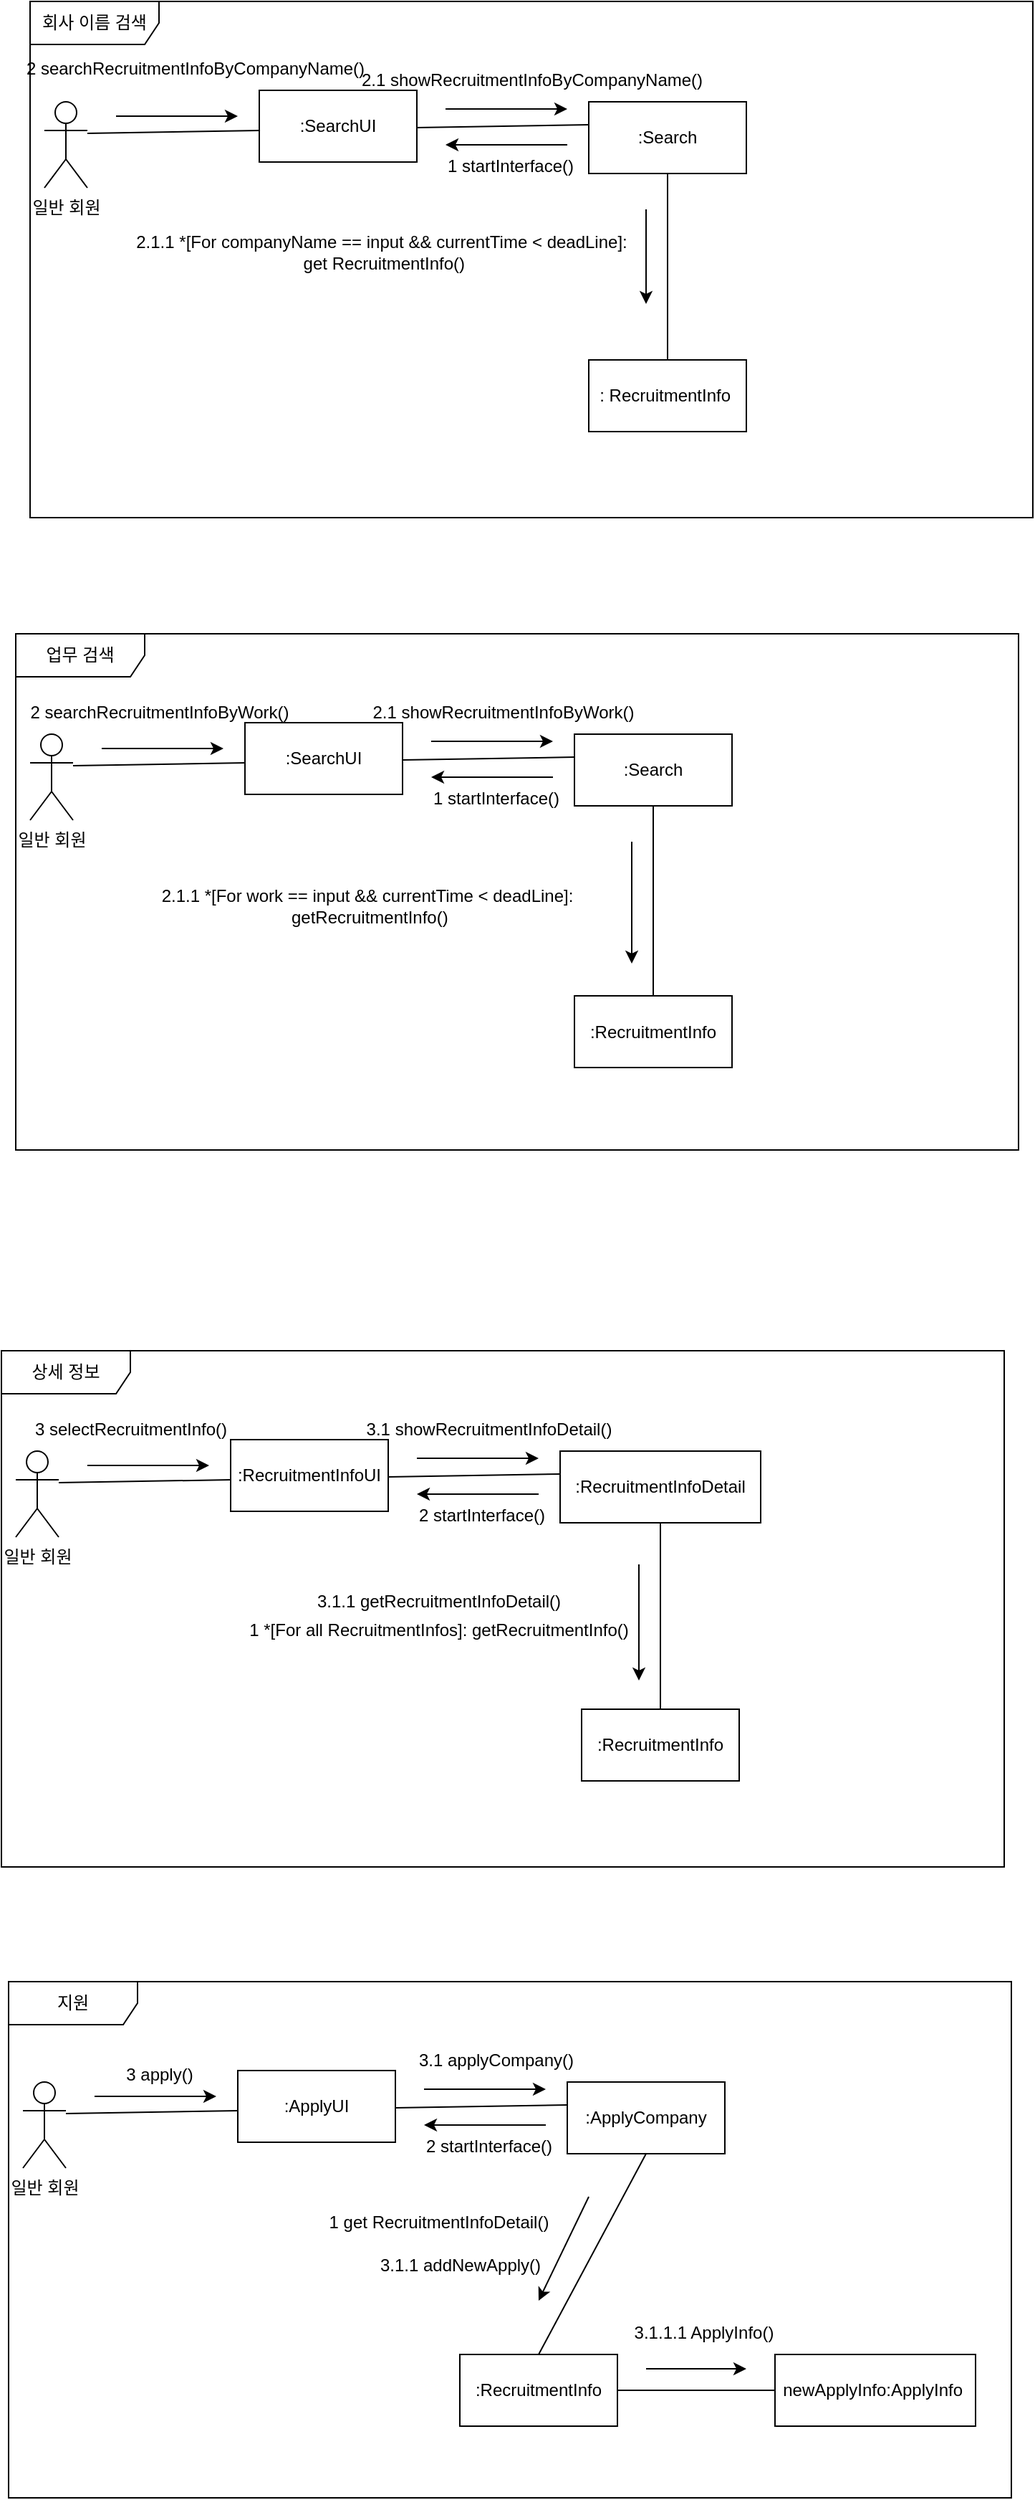 <mxfile version="21.2.9" type="device">
  <diagram name="Page-1" id="b5b7bab2-c9e2-2cf4-8b2a-24fd1a2a6d21">
    <mxGraphModel dx="-148" dy="399" grid="1" gridSize="10" guides="1" tooltips="1" connect="1" arrows="1" fold="1" page="1" pageScale="1" pageWidth="827" pageHeight="1169" background="none" math="0" shadow="0">
      <root>
        <mxCell id="0" />
        <mxCell id="1" parent="0" />
        <mxCell id="iJmK3isDiLZy_JNT2nU3-1" value="일반 회원" style="shape=umlActor;verticalLabelPosition=bottom;verticalAlign=top;html=1;outlineConnect=0;" parent="1" vertex="1">
          <mxGeometry x="860" y="149" width="30" height="60" as="geometry" />
        </mxCell>
        <mxCell id="iJmK3isDiLZy_JNT2nU3-2" value="" style="endArrow=none;html=1;rounded=0;" parent="1" edge="1">
          <mxGeometry width="50" height="50" relative="1" as="geometry">
            <mxPoint x="890" y="171" as="sourcePoint" />
            <mxPoint x="1010" y="169" as="targetPoint" />
          </mxGeometry>
        </mxCell>
        <mxCell id="iJmK3isDiLZy_JNT2nU3-4" value=":SearchUI" style="html=1;whiteSpace=wrap;" parent="1" vertex="1">
          <mxGeometry x="1010" y="141" width="110" height="50" as="geometry" />
        </mxCell>
        <mxCell id="iJmK3isDiLZy_JNT2nU3-6" value=":Search" style="html=1;whiteSpace=wrap;" parent="1" vertex="1">
          <mxGeometry x="1240" y="149" width="110" height="50" as="geometry" />
        </mxCell>
        <mxCell id="iJmK3isDiLZy_JNT2nU3-7" value="" style="endArrow=none;html=1;rounded=0;" parent="1" edge="1">
          <mxGeometry width="50" height="50" relative="1" as="geometry">
            <mxPoint x="1120" y="167" as="sourcePoint" />
            <mxPoint x="1240" y="165" as="targetPoint" />
          </mxGeometry>
        </mxCell>
        <mxCell id="iJmK3isDiLZy_JNT2nU3-8" value="회사 이름 검색" style="shape=umlFrame;whiteSpace=wrap;html=1;pointerEvents=0;width=90;height=30;" parent="1" vertex="1">
          <mxGeometry x="850" y="79" width="700" height="360" as="geometry" />
        </mxCell>
        <mxCell id="iJmK3isDiLZy_JNT2nU3-9" value=":&amp;nbsp;RecruitmentInfo&amp;nbsp;" style="html=1;whiteSpace=wrap;" parent="1" vertex="1">
          <mxGeometry x="1240" y="329" width="110" height="50" as="geometry" />
        </mxCell>
        <mxCell id="iJmK3isDiLZy_JNT2nU3-10" value="" style="endArrow=none;html=1;rounded=0;exitX=0.5;exitY=0;exitDx=0;exitDy=0;entryX=0.5;entryY=1;entryDx=0;entryDy=0;" parent="1" source="iJmK3isDiLZy_JNT2nU3-9" target="iJmK3isDiLZy_JNT2nU3-6" edge="1">
          <mxGeometry width="50" height="50" relative="1" as="geometry">
            <mxPoint x="1120" y="329" as="sourcePoint" />
            <mxPoint x="1261" y="199" as="targetPoint" />
          </mxGeometry>
        </mxCell>
        <mxCell id="iJmK3isDiLZy_JNT2nU3-12" value="" style="endArrow=classic;html=1;rounded=0;" parent="1" edge="1">
          <mxGeometry width="50" height="50" relative="1" as="geometry">
            <mxPoint x="1090" y="319" as="sourcePoint" />
            <mxPoint x="1090" y="319" as="targetPoint" />
          </mxGeometry>
        </mxCell>
        <mxCell id="iJmK3isDiLZy_JNT2nU3-16" value="" style="endArrow=classic;html=1;rounded=0;" parent="1" edge="1">
          <mxGeometry width="50" height="50" relative="1" as="geometry">
            <mxPoint x="1280" y="224" as="sourcePoint" />
            <mxPoint x="1280" y="290" as="targetPoint" />
          </mxGeometry>
        </mxCell>
        <mxCell id="iJmK3isDiLZy_JNT2nU3-17" value="2.1.1 *[For companyName == input &amp;amp;&amp;amp; currentTime &amp;lt; deadLine]:&lt;br&gt;&amp;nbsp;get&amp;nbsp;RecruitmentInfo()" style="text;html=1;align=center;verticalAlign=middle;resizable=0;points=[];autosize=1;strokeColor=none;fillColor=none;" parent="1" vertex="1">
          <mxGeometry x="910" y="234" width="370" height="40" as="geometry" />
        </mxCell>
        <mxCell id="iJmK3isDiLZy_JNT2nU3-18" value="" style="endArrow=classic;html=1;rounded=0;" parent="1" edge="1">
          <mxGeometry width="50" height="50" relative="1" as="geometry">
            <mxPoint x="1225" y="179" as="sourcePoint" />
            <mxPoint x="1140" y="179" as="targetPoint" />
            <Array as="points">
              <mxPoint x="1170" y="179" />
            </Array>
          </mxGeometry>
        </mxCell>
        <mxCell id="iJmK3isDiLZy_JNT2nU3-19" value="1 startInterface()" style="text;html=1;align=center;verticalAlign=middle;resizable=0;points=[];autosize=1;strokeColor=none;fillColor=none;" parent="1" vertex="1">
          <mxGeometry x="1130" y="179" width="110" height="30" as="geometry" />
        </mxCell>
        <mxCell id="iJmK3isDiLZy_JNT2nU3-20" value="" style="endArrow=classic;html=1;rounded=0;" parent="1" edge="1">
          <mxGeometry width="50" height="50" relative="1" as="geometry">
            <mxPoint x="910" y="159" as="sourcePoint" />
            <mxPoint x="995" y="159" as="targetPoint" />
            <Array as="points">
              <mxPoint x="940" y="159" />
            </Array>
          </mxGeometry>
        </mxCell>
        <mxCell id="iJmK3isDiLZy_JNT2nU3-21" value="2 searchRecruitmentInfoByCompanyName()" style="text;html=1;align=center;verticalAlign=middle;resizable=0;points=[];autosize=1;strokeColor=none;fillColor=none;" parent="1" vertex="1">
          <mxGeometry x="835" y="111" width="260" height="30" as="geometry" />
        </mxCell>
        <mxCell id="iJmK3isDiLZy_JNT2nU3-22" value="2.1 showRecruitmentInfoByCompanyName()" style="text;html=1;align=center;verticalAlign=middle;resizable=0;points=[];autosize=1;strokeColor=none;fillColor=none;" parent="1" vertex="1">
          <mxGeometry x="1070" y="119" width="260" height="30" as="geometry" />
        </mxCell>
        <mxCell id="iJmK3isDiLZy_JNT2nU3-23" value="" style="endArrow=classic;html=1;rounded=0;" parent="1" edge="1">
          <mxGeometry width="50" height="50" relative="1" as="geometry">
            <mxPoint x="1140" y="154" as="sourcePoint" />
            <mxPoint x="1225" y="154" as="targetPoint" />
            <Array as="points">
              <mxPoint x="1170" y="154" />
            </Array>
          </mxGeometry>
        </mxCell>
        <mxCell id="iJmK3isDiLZy_JNT2nU3-25" value="일반 회원" style="shape=umlActor;verticalLabelPosition=bottom;verticalAlign=top;html=1;outlineConnect=0;" parent="1" vertex="1">
          <mxGeometry x="850" y="590" width="30" height="60" as="geometry" />
        </mxCell>
        <mxCell id="iJmK3isDiLZy_JNT2nU3-26" value="" style="endArrow=none;html=1;rounded=0;" parent="1" edge="1">
          <mxGeometry width="50" height="50" relative="1" as="geometry">
            <mxPoint x="880" y="612" as="sourcePoint" />
            <mxPoint x="1000" y="610" as="targetPoint" />
          </mxGeometry>
        </mxCell>
        <mxCell id="iJmK3isDiLZy_JNT2nU3-27" value=":SearchUI" style="html=1;whiteSpace=wrap;" parent="1" vertex="1">
          <mxGeometry x="1000" y="582" width="110" height="50" as="geometry" />
        </mxCell>
        <mxCell id="iJmK3isDiLZy_JNT2nU3-28" value=":Search" style="html=1;whiteSpace=wrap;" parent="1" vertex="1">
          <mxGeometry x="1230" y="590" width="110" height="50" as="geometry" />
        </mxCell>
        <mxCell id="iJmK3isDiLZy_JNT2nU3-29" value="" style="endArrow=none;html=1;rounded=0;" parent="1" edge="1">
          <mxGeometry width="50" height="50" relative="1" as="geometry">
            <mxPoint x="1110" y="608" as="sourcePoint" />
            <mxPoint x="1230" y="606" as="targetPoint" />
          </mxGeometry>
        </mxCell>
        <mxCell id="iJmK3isDiLZy_JNT2nU3-30" value="업무 검색" style="shape=umlFrame;whiteSpace=wrap;html=1;pointerEvents=0;width=90;height=30;" parent="1" vertex="1">
          <mxGeometry x="840" y="520" width="700" height="360" as="geometry" />
        </mxCell>
        <mxCell id="iJmK3isDiLZy_JNT2nU3-31" value=":RecruitmentInfo" style="html=1;whiteSpace=wrap;" parent="1" vertex="1">
          <mxGeometry x="1230" y="772.5" width="110" height="50" as="geometry" />
        </mxCell>
        <mxCell id="iJmK3isDiLZy_JNT2nU3-32" value="" style="endArrow=none;html=1;rounded=0;exitX=0.5;exitY=0;exitDx=0;exitDy=0;" parent="1" source="iJmK3isDiLZy_JNT2nU3-31" target="iJmK3isDiLZy_JNT2nU3-28" edge="1">
          <mxGeometry width="50" height="50" relative="1" as="geometry">
            <mxPoint x="1110" y="770" as="sourcePoint" />
            <mxPoint x="1251" y="640" as="targetPoint" />
          </mxGeometry>
        </mxCell>
        <mxCell id="iJmK3isDiLZy_JNT2nU3-33" value="" style="endArrow=classic;html=1;rounded=0;" parent="1" edge="1">
          <mxGeometry width="50" height="50" relative="1" as="geometry">
            <mxPoint x="1080" y="760" as="sourcePoint" />
            <mxPoint x="1080" y="760" as="targetPoint" />
          </mxGeometry>
        </mxCell>
        <mxCell id="iJmK3isDiLZy_JNT2nU3-34" value="" style="endArrow=classic;html=1;rounded=0;" parent="1" edge="1">
          <mxGeometry width="50" height="50" relative="1" as="geometry">
            <mxPoint x="1270" y="665" as="sourcePoint" />
            <mxPoint x="1270" y="750" as="targetPoint" />
          </mxGeometry>
        </mxCell>
        <mxCell id="iJmK3isDiLZy_JNT2nU3-36" value="" style="endArrow=classic;html=1;rounded=0;" parent="1" edge="1">
          <mxGeometry width="50" height="50" relative="1" as="geometry">
            <mxPoint x="1215" y="620" as="sourcePoint" />
            <mxPoint x="1130" y="620" as="targetPoint" />
            <Array as="points">
              <mxPoint x="1160" y="620" />
            </Array>
          </mxGeometry>
        </mxCell>
        <mxCell id="iJmK3isDiLZy_JNT2nU3-37" value="1 startInterface()" style="text;html=1;align=center;verticalAlign=middle;resizable=0;points=[];autosize=1;strokeColor=none;fillColor=none;" parent="1" vertex="1">
          <mxGeometry x="1120" y="620" width="110" height="30" as="geometry" />
        </mxCell>
        <mxCell id="iJmK3isDiLZy_JNT2nU3-38" value="" style="endArrow=classic;html=1;rounded=0;" parent="1" edge="1">
          <mxGeometry width="50" height="50" relative="1" as="geometry">
            <mxPoint x="900" y="600" as="sourcePoint" />
            <mxPoint x="985" y="600" as="targetPoint" />
            <Array as="points">
              <mxPoint x="930" y="600" />
            </Array>
          </mxGeometry>
        </mxCell>
        <mxCell id="iJmK3isDiLZy_JNT2nU3-39" value="2 searchRecruitmentInfoByWork()" style="text;html=1;align=center;verticalAlign=middle;resizable=0;points=[];autosize=1;strokeColor=none;fillColor=none;" parent="1" vertex="1">
          <mxGeometry x="840" y="560" width="200" height="30" as="geometry" />
        </mxCell>
        <mxCell id="iJmK3isDiLZy_JNT2nU3-40" value="2.1 showRecruitmentInfoByWork()" style="text;html=1;align=center;verticalAlign=middle;resizable=0;points=[];autosize=1;strokeColor=none;fillColor=none;" parent="1" vertex="1">
          <mxGeometry x="1075" y="560" width="210" height="30" as="geometry" />
        </mxCell>
        <mxCell id="iJmK3isDiLZy_JNT2nU3-41" value="" style="endArrow=classic;html=1;rounded=0;" parent="1" edge="1">
          <mxGeometry width="50" height="50" relative="1" as="geometry">
            <mxPoint x="1130" y="595" as="sourcePoint" />
            <mxPoint x="1215" y="595" as="targetPoint" />
            <Array as="points">
              <mxPoint x="1160" y="595" />
            </Array>
          </mxGeometry>
        </mxCell>
        <mxCell id="iJmK3isDiLZy_JNT2nU3-59" value="일반 회원" style="shape=umlActor;verticalLabelPosition=bottom;verticalAlign=top;html=1;outlineConnect=0;" parent="1" vertex="1">
          <mxGeometry x="840" y="1090" width="30" height="60" as="geometry" />
        </mxCell>
        <mxCell id="iJmK3isDiLZy_JNT2nU3-60" value="" style="endArrow=none;html=1;rounded=0;" parent="1" edge="1">
          <mxGeometry width="50" height="50" relative="1" as="geometry">
            <mxPoint x="870" y="1112" as="sourcePoint" />
            <mxPoint x="990" y="1110" as="targetPoint" />
          </mxGeometry>
        </mxCell>
        <mxCell id="iJmK3isDiLZy_JNT2nU3-61" value=":RecruitmentInfoUI" style="html=1;whiteSpace=wrap;" parent="1" vertex="1">
          <mxGeometry x="990" y="1082" width="110" height="50" as="geometry" />
        </mxCell>
        <mxCell id="iJmK3isDiLZy_JNT2nU3-62" value=":RecruitmentInfoDetail" style="html=1;whiteSpace=wrap;" parent="1" vertex="1">
          <mxGeometry x="1220" y="1090" width="140" height="50" as="geometry" />
        </mxCell>
        <mxCell id="iJmK3isDiLZy_JNT2nU3-63" value="" style="endArrow=none;html=1;rounded=0;" parent="1" edge="1">
          <mxGeometry width="50" height="50" relative="1" as="geometry">
            <mxPoint x="1100" y="1108" as="sourcePoint" />
            <mxPoint x="1220" y="1106" as="targetPoint" />
          </mxGeometry>
        </mxCell>
        <mxCell id="iJmK3isDiLZy_JNT2nU3-64" value="상세 정보" style="shape=umlFrame;whiteSpace=wrap;html=1;pointerEvents=0;width=90;height=30;" parent="1" vertex="1">
          <mxGeometry x="830" y="1020" width="700" height="360" as="geometry" />
        </mxCell>
        <mxCell id="iJmK3isDiLZy_JNT2nU3-65" value=":RecruitmentInfo" style="html=1;whiteSpace=wrap;" parent="1" vertex="1">
          <mxGeometry x="1235" y="1270" width="110" height="50" as="geometry" />
        </mxCell>
        <mxCell id="iJmK3isDiLZy_JNT2nU3-66" value="" style="endArrow=none;html=1;rounded=0;exitX=0.5;exitY=0;exitDx=0;exitDy=0;entryX=0.5;entryY=1;entryDx=0;entryDy=0;" parent="1" source="iJmK3isDiLZy_JNT2nU3-65" target="iJmK3isDiLZy_JNT2nU3-62" edge="1">
          <mxGeometry width="50" height="50" relative="1" as="geometry">
            <mxPoint x="1100" y="1270" as="sourcePoint" />
            <mxPoint x="1241" y="1140" as="targetPoint" />
          </mxGeometry>
        </mxCell>
        <mxCell id="iJmK3isDiLZy_JNT2nU3-67" value="" style="endArrow=classic;html=1;rounded=0;" parent="1" edge="1">
          <mxGeometry width="50" height="50" relative="1" as="geometry">
            <mxPoint x="1190" y="1220" as="sourcePoint" />
            <mxPoint x="1190" y="1220" as="targetPoint" />
          </mxGeometry>
        </mxCell>
        <mxCell id="iJmK3isDiLZy_JNT2nU3-68" value="" style="endArrow=classic;html=1;rounded=0;" parent="1" edge="1">
          <mxGeometry width="50" height="50" relative="1" as="geometry">
            <mxPoint x="1275" y="1169" as="sourcePoint" />
            <mxPoint x="1275" y="1250" as="targetPoint" />
          </mxGeometry>
        </mxCell>
        <mxCell id="iJmK3isDiLZy_JNT2nU3-69" value="1 *[For all&amp;nbsp;RecruitmentInfos]: getRecruitmentInfo()" style="text;html=1;align=center;verticalAlign=middle;resizable=0;points=[];autosize=1;strokeColor=none;fillColor=none;" parent="1" vertex="1">
          <mxGeometry x="990" y="1200" width="290" height="30" as="geometry" />
        </mxCell>
        <mxCell id="iJmK3isDiLZy_JNT2nU3-70" value="" style="endArrow=classic;html=1;rounded=0;" parent="1" edge="1">
          <mxGeometry width="50" height="50" relative="1" as="geometry">
            <mxPoint x="1205" y="1120" as="sourcePoint" />
            <mxPoint x="1120" y="1120" as="targetPoint" />
            <Array as="points">
              <mxPoint x="1150" y="1120" />
            </Array>
          </mxGeometry>
        </mxCell>
        <mxCell id="iJmK3isDiLZy_JNT2nU3-71" value="2 startInterface()" style="text;html=1;align=center;verticalAlign=middle;resizable=0;points=[];autosize=1;strokeColor=none;fillColor=none;" parent="1" vertex="1">
          <mxGeometry x="1110" y="1120" width="110" height="30" as="geometry" />
        </mxCell>
        <mxCell id="iJmK3isDiLZy_JNT2nU3-72" value="" style="endArrow=classic;html=1;rounded=0;" parent="1" edge="1">
          <mxGeometry width="50" height="50" relative="1" as="geometry">
            <mxPoint x="890" y="1100" as="sourcePoint" />
            <mxPoint x="975" y="1100" as="targetPoint" />
            <Array as="points">
              <mxPoint x="920" y="1100" />
            </Array>
          </mxGeometry>
        </mxCell>
        <mxCell id="iJmK3isDiLZy_JNT2nU3-73" value="3 selectRecruitmentInfo()" style="text;html=1;align=center;verticalAlign=middle;resizable=0;points=[];autosize=1;strokeColor=none;fillColor=none;" parent="1" vertex="1">
          <mxGeometry x="840" y="1060" width="160" height="30" as="geometry" />
        </mxCell>
        <mxCell id="iJmK3isDiLZy_JNT2nU3-74" value="3.1 showRecruitmentInfoDetail()" style="text;html=1;align=center;verticalAlign=middle;resizable=0;points=[];autosize=1;strokeColor=none;fillColor=none;" parent="1" vertex="1">
          <mxGeometry x="1075" y="1060" width="190" height="30" as="geometry" />
        </mxCell>
        <mxCell id="iJmK3isDiLZy_JNT2nU3-75" value="" style="endArrow=classic;html=1;rounded=0;" parent="1" edge="1">
          <mxGeometry width="50" height="50" relative="1" as="geometry">
            <mxPoint x="1120" y="1095" as="sourcePoint" />
            <mxPoint x="1205" y="1095" as="targetPoint" />
            <Array as="points">
              <mxPoint x="1150" y="1095" />
            </Array>
          </mxGeometry>
        </mxCell>
        <mxCell id="iJmK3isDiLZy_JNT2nU3-76" value="3.1.1 getRecruitmentInfoDetail()" style="text;html=1;align=center;verticalAlign=middle;resizable=0;points=[];autosize=1;strokeColor=none;fillColor=none;" parent="1" vertex="1">
          <mxGeometry x="1040" y="1180" width="190" height="30" as="geometry" />
        </mxCell>
        <mxCell id="iJmK3isDiLZy_JNT2nU3-77" value="일반 회원" style="shape=umlActor;verticalLabelPosition=bottom;verticalAlign=top;html=1;outlineConnect=0;" parent="1" vertex="1">
          <mxGeometry x="845" y="1530" width="30" height="60" as="geometry" />
        </mxCell>
        <mxCell id="iJmK3isDiLZy_JNT2nU3-78" value="" style="endArrow=none;html=1;rounded=0;" parent="1" edge="1">
          <mxGeometry width="50" height="50" relative="1" as="geometry">
            <mxPoint x="875" y="1552" as="sourcePoint" />
            <mxPoint x="995" y="1550" as="targetPoint" />
          </mxGeometry>
        </mxCell>
        <mxCell id="iJmK3isDiLZy_JNT2nU3-79" value=":ApplyUI" style="html=1;whiteSpace=wrap;" parent="1" vertex="1">
          <mxGeometry x="995" y="1522" width="110" height="50" as="geometry" />
        </mxCell>
        <mxCell id="iJmK3isDiLZy_JNT2nU3-80" value=":ApplyCompany" style="html=1;whiteSpace=wrap;" parent="1" vertex="1">
          <mxGeometry x="1225" y="1530" width="110" height="50" as="geometry" />
        </mxCell>
        <mxCell id="iJmK3isDiLZy_JNT2nU3-81" value="" style="endArrow=none;html=1;rounded=0;" parent="1" edge="1">
          <mxGeometry width="50" height="50" relative="1" as="geometry">
            <mxPoint x="1105" y="1548" as="sourcePoint" />
            <mxPoint x="1225" y="1546" as="targetPoint" />
          </mxGeometry>
        </mxCell>
        <mxCell id="iJmK3isDiLZy_JNT2nU3-82" value="지원" style="shape=umlFrame;whiteSpace=wrap;html=1;pointerEvents=0;width=90;height=30;" parent="1" vertex="1">
          <mxGeometry x="835" y="1460" width="700" height="360" as="geometry" />
        </mxCell>
        <mxCell id="iJmK3isDiLZy_JNT2nU3-83" value=":RecruitmentInfo" style="html=1;whiteSpace=wrap;" parent="1" vertex="1">
          <mxGeometry x="1150" y="1720" width="110" height="50" as="geometry" />
        </mxCell>
        <mxCell id="iJmK3isDiLZy_JNT2nU3-84" value="" style="endArrow=none;html=1;rounded=0;exitX=0.5;exitY=0;exitDx=0;exitDy=0;entryX=0.5;entryY=1;entryDx=0;entryDy=0;" parent="1" source="iJmK3isDiLZy_JNT2nU3-83" target="iJmK3isDiLZy_JNT2nU3-80" edge="1">
          <mxGeometry width="50" height="50" relative="1" as="geometry">
            <mxPoint x="1105" y="1710" as="sourcePoint" />
            <mxPoint x="1246" y="1580" as="targetPoint" />
          </mxGeometry>
        </mxCell>
        <mxCell id="iJmK3isDiLZy_JNT2nU3-85" value="" style="endArrow=classic;html=1;rounded=0;" parent="1" edge="1">
          <mxGeometry width="50" height="50" relative="1" as="geometry">
            <mxPoint x="1265" y="1710" as="sourcePoint" />
            <mxPoint x="1265" y="1710" as="targetPoint" />
          </mxGeometry>
        </mxCell>
        <mxCell id="iJmK3isDiLZy_JNT2nU3-86" value="" style="endArrow=classic;html=1;rounded=0;" parent="1" edge="1">
          <mxGeometry width="50" height="50" relative="1" as="geometry">
            <mxPoint x="1240" y="1610" as="sourcePoint" />
            <mxPoint x="1205" y="1682.5" as="targetPoint" />
          </mxGeometry>
        </mxCell>
        <mxCell id="iJmK3isDiLZy_JNT2nU3-88" value="" style="endArrow=classic;html=1;rounded=0;" parent="1" edge="1">
          <mxGeometry width="50" height="50" relative="1" as="geometry">
            <mxPoint x="1210" y="1560" as="sourcePoint" />
            <mxPoint x="1125" y="1560" as="targetPoint" />
            <Array as="points">
              <mxPoint x="1155" y="1560" />
            </Array>
          </mxGeometry>
        </mxCell>
        <mxCell id="iJmK3isDiLZy_JNT2nU3-89" value="2 startInterface()" style="text;html=1;align=center;verticalAlign=middle;resizable=0;points=[];autosize=1;strokeColor=none;fillColor=none;" parent="1" vertex="1">
          <mxGeometry x="1115" y="1560" width="110" height="30" as="geometry" />
        </mxCell>
        <mxCell id="iJmK3isDiLZy_JNT2nU3-90" value="" style="endArrow=classic;html=1;rounded=0;" parent="1" edge="1">
          <mxGeometry width="50" height="50" relative="1" as="geometry">
            <mxPoint x="895" y="1540" as="sourcePoint" />
            <mxPoint x="980" y="1540" as="targetPoint" />
            <Array as="points">
              <mxPoint x="925" y="1540" />
            </Array>
          </mxGeometry>
        </mxCell>
        <mxCell id="iJmK3isDiLZy_JNT2nU3-91" value="3 apply()" style="text;html=1;align=center;verticalAlign=middle;resizable=0;points=[];autosize=1;strokeColor=none;fillColor=none;" parent="1" vertex="1">
          <mxGeometry x="905" y="1510" width="70" height="30" as="geometry" />
        </mxCell>
        <mxCell id="iJmK3isDiLZy_JNT2nU3-92" value="3.1 applyCompany()" style="text;html=1;align=center;verticalAlign=middle;resizable=0;points=[];autosize=1;strokeColor=none;fillColor=none;" parent="1" vertex="1">
          <mxGeometry x="1110" y="1500" width="130" height="30" as="geometry" />
        </mxCell>
        <mxCell id="iJmK3isDiLZy_JNT2nU3-93" value="" style="endArrow=classic;html=1;rounded=0;" parent="1" edge="1">
          <mxGeometry width="50" height="50" relative="1" as="geometry">
            <mxPoint x="1125" y="1535" as="sourcePoint" />
            <mxPoint x="1210" y="1535" as="targetPoint" />
            <Array as="points">
              <mxPoint x="1155" y="1535" />
            </Array>
          </mxGeometry>
        </mxCell>
        <mxCell id="iJmK3isDiLZy_JNT2nU3-94" value="1 get&amp;nbsp;RecruitmentInfoDetail()" style="text;html=1;align=center;verticalAlign=middle;resizable=0;points=[];autosize=1;strokeColor=none;fillColor=none;" parent="1" vertex="1">
          <mxGeometry x="1045" y="1612.5" width="180" height="30" as="geometry" />
        </mxCell>
        <mxCell id="bMXv3zJ_VvIDhunv8NQr-4" value="2.1.1 *[For work == input &amp;amp;&amp;amp; currentTime &amp;lt; deadLine]:&lt;br&gt;&amp;nbsp;getRecruitmentInfo()" style="text;html=1;align=center;verticalAlign=middle;resizable=0;points=[];autosize=1;strokeColor=none;fillColor=none;" parent="1" vertex="1">
          <mxGeometry x="930" y="690" width="310" height="40" as="geometry" />
        </mxCell>
        <mxCell id="bMXv3zJ_VvIDhunv8NQr-5" value="newApplyInfo:ApplyInfo&amp;nbsp;" style="html=1;whiteSpace=wrap;" parent="1" vertex="1">
          <mxGeometry x="1370" y="1720" width="140" height="50" as="geometry" />
        </mxCell>
        <mxCell id="bMXv3zJ_VvIDhunv8NQr-6" value="" style="endArrow=none;html=1;rounded=0;exitX=0;exitY=0.5;exitDx=0;exitDy=0;" parent="1" source="bMXv3zJ_VvIDhunv8NQr-5" target="iJmK3isDiLZy_JNT2nU3-83" edge="1">
          <mxGeometry width="50" height="50" relative="1" as="geometry">
            <mxPoint x="1215" y="1730" as="sourcePoint" />
            <mxPoint x="1290" y="1590" as="targetPoint" />
          </mxGeometry>
        </mxCell>
        <mxCell id="bMXv3zJ_VvIDhunv8NQr-7" value="3.1.1 addNewApply()" style="text;html=1;align=center;verticalAlign=middle;resizable=0;points=[];autosize=1;strokeColor=none;fillColor=none;" parent="1" vertex="1">
          <mxGeometry x="1080" y="1642.5" width="140" height="30" as="geometry" />
        </mxCell>
        <mxCell id="bMXv3zJ_VvIDhunv8NQr-8" value="" style="endArrow=classic;html=1;rounded=0;" parent="1" edge="1">
          <mxGeometry width="50" height="50" relative="1" as="geometry">
            <mxPoint x="1280" y="1730" as="sourcePoint" />
            <mxPoint x="1350" y="1730" as="targetPoint" />
          </mxGeometry>
        </mxCell>
        <mxCell id="bMXv3zJ_VvIDhunv8NQr-9" value="3.1.1.1 ApplyInfo()" style="text;html=1;align=center;verticalAlign=middle;resizable=0;points=[];autosize=1;strokeColor=none;fillColor=none;" parent="1" vertex="1">
          <mxGeometry x="1260" y="1690" width="120" height="30" as="geometry" />
        </mxCell>
      </root>
    </mxGraphModel>
  </diagram>
</mxfile>
